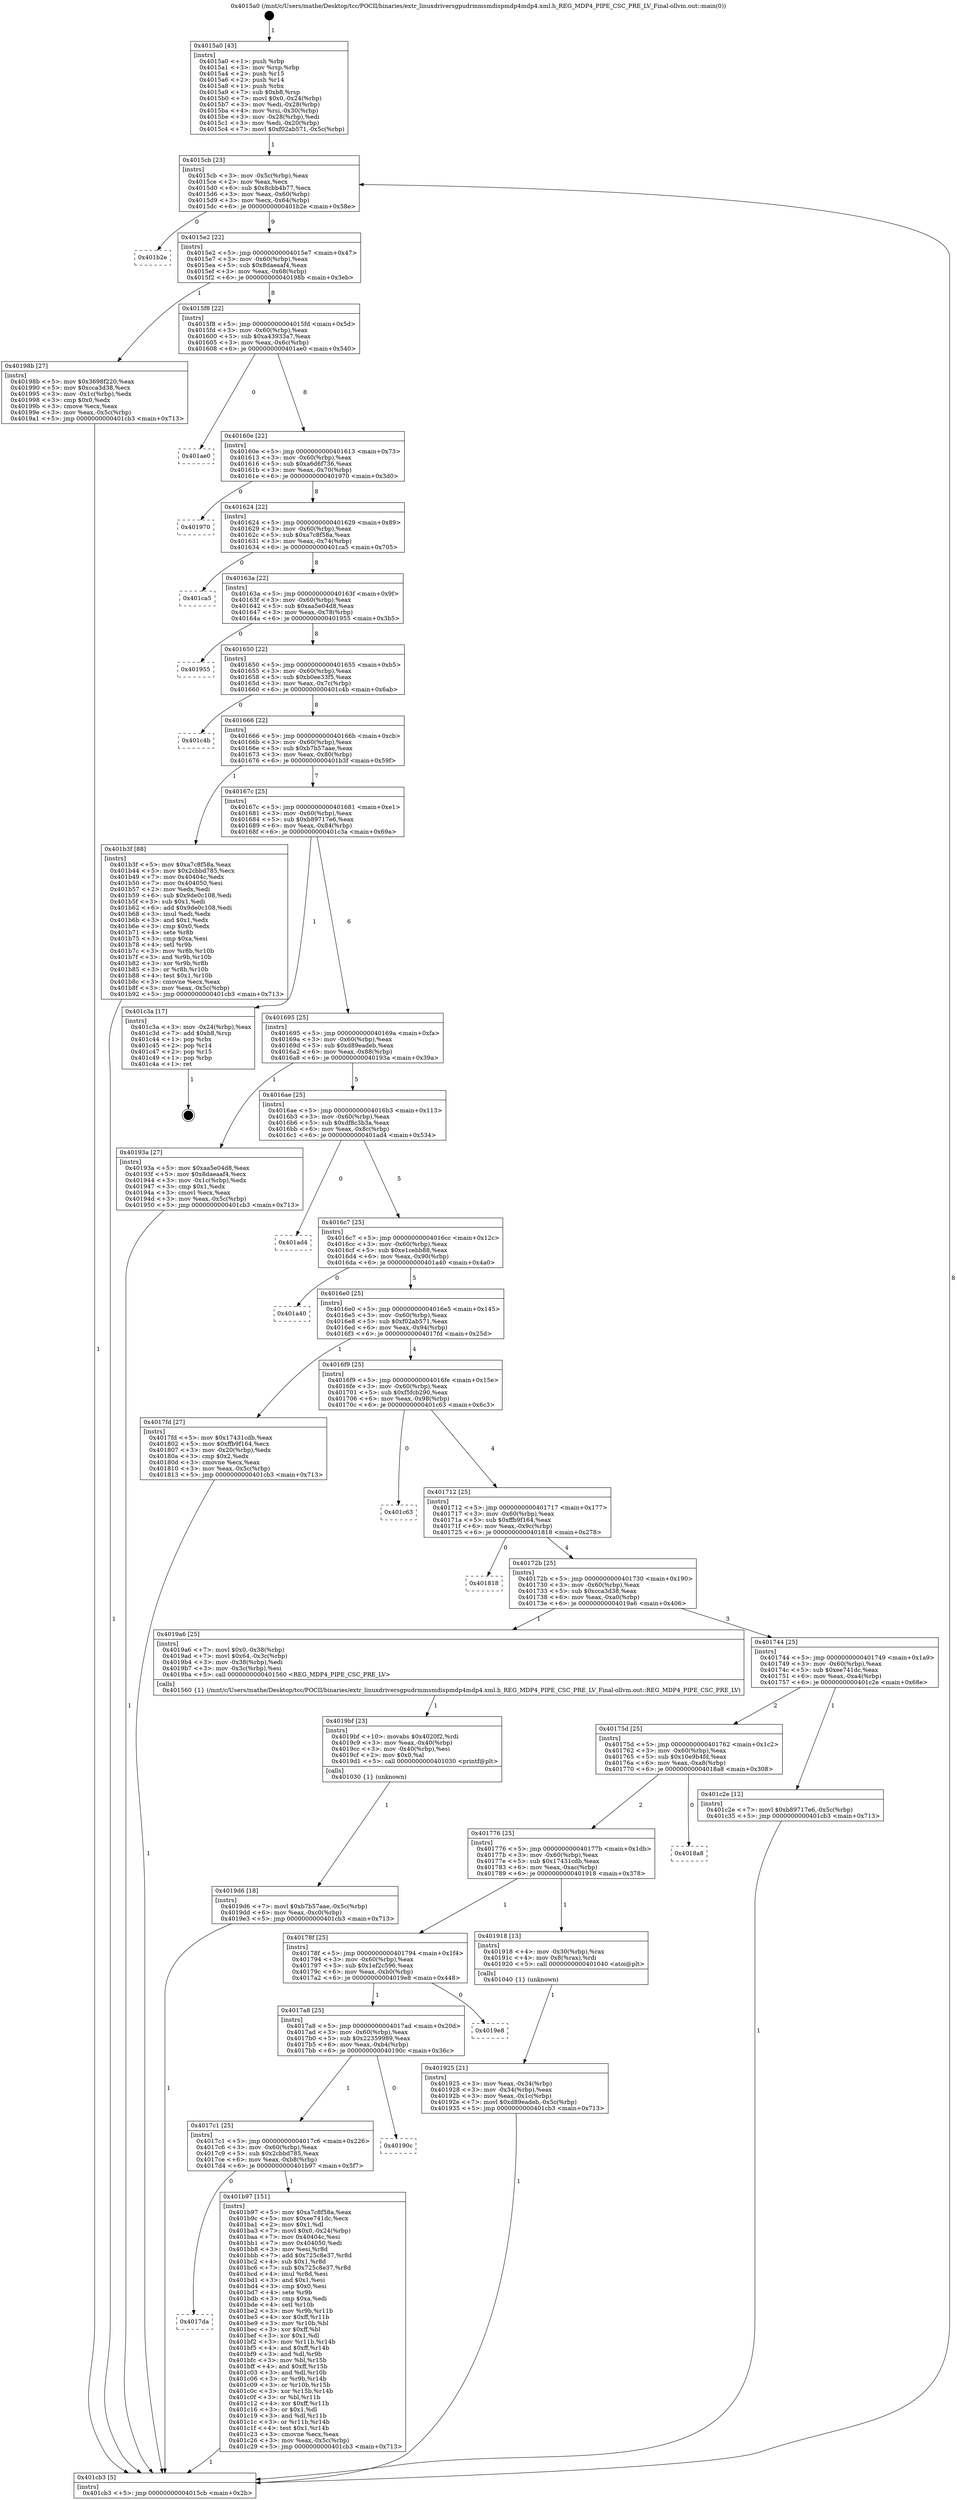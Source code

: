 digraph "0x4015a0" {
  label = "0x4015a0 (/mnt/c/Users/mathe/Desktop/tcc/POCII/binaries/extr_linuxdriversgpudrmmsmdispmdp4mdp4.xml.h_REG_MDP4_PIPE_CSC_PRE_LV_Final-ollvm.out::main(0))"
  labelloc = "t"
  node[shape=record]

  Entry [label="",width=0.3,height=0.3,shape=circle,fillcolor=black,style=filled]
  "0x4015cb" [label="{
     0x4015cb [23]\l
     | [instrs]\l
     &nbsp;&nbsp;0x4015cb \<+3\>: mov -0x5c(%rbp),%eax\l
     &nbsp;&nbsp;0x4015ce \<+2\>: mov %eax,%ecx\l
     &nbsp;&nbsp;0x4015d0 \<+6\>: sub $0x8cbb4b77,%ecx\l
     &nbsp;&nbsp;0x4015d6 \<+3\>: mov %eax,-0x60(%rbp)\l
     &nbsp;&nbsp;0x4015d9 \<+3\>: mov %ecx,-0x64(%rbp)\l
     &nbsp;&nbsp;0x4015dc \<+6\>: je 0000000000401b2e \<main+0x58e\>\l
  }"]
  "0x401b2e" [label="{
     0x401b2e\l
  }", style=dashed]
  "0x4015e2" [label="{
     0x4015e2 [22]\l
     | [instrs]\l
     &nbsp;&nbsp;0x4015e2 \<+5\>: jmp 00000000004015e7 \<main+0x47\>\l
     &nbsp;&nbsp;0x4015e7 \<+3\>: mov -0x60(%rbp),%eax\l
     &nbsp;&nbsp;0x4015ea \<+5\>: sub $0x8daeaaf4,%eax\l
     &nbsp;&nbsp;0x4015ef \<+3\>: mov %eax,-0x68(%rbp)\l
     &nbsp;&nbsp;0x4015f2 \<+6\>: je 000000000040198b \<main+0x3eb\>\l
  }"]
  Exit [label="",width=0.3,height=0.3,shape=circle,fillcolor=black,style=filled,peripheries=2]
  "0x40198b" [label="{
     0x40198b [27]\l
     | [instrs]\l
     &nbsp;&nbsp;0x40198b \<+5\>: mov $0x3698f220,%eax\l
     &nbsp;&nbsp;0x401990 \<+5\>: mov $0xcca3d38,%ecx\l
     &nbsp;&nbsp;0x401995 \<+3\>: mov -0x1c(%rbp),%edx\l
     &nbsp;&nbsp;0x401998 \<+3\>: cmp $0x0,%edx\l
     &nbsp;&nbsp;0x40199b \<+3\>: cmove %ecx,%eax\l
     &nbsp;&nbsp;0x40199e \<+3\>: mov %eax,-0x5c(%rbp)\l
     &nbsp;&nbsp;0x4019a1 \<+5\>: jmp 0000000000401cb3 \<main+0x713\>\l
  }"]
  "0x4015f8" [label="{
     0x4015f8 [22]\l
     | [instrs]\l
     &nbsp;&nbsp;0x4015f8 \<+5\>: jmp 00000000004015fd \<main+0x5d\>\l
     &nbsp;&nbsp;0x4015fd \<+3\>: mov -0x60(%rbp),%eax\l
     &nbsp;&nbsp;0x401600 \<+5\>: sub $0xa43933a7,%eax\l
     &nbsp;&nbsp;0x401605 \<+3\>: mov %eax,-0x6c(%rbp)\l
     &nbsp;&nbsp;0x401608 \<+6\>: je 0000000000401ae0 \<main+0x540\>\l
  }"]
  "0x4017da" [label="{
     0x4017da\l
  }", style=dashed]
  "0x401ae0" [label="{
     0x401ae0\l
  }", style=dashed]
  "0x40160e" [label="{
     0x40160e [22]\l
     | [instrs]\l
     &nbsp;&nbsp;0x40160e \<+5\>: jmp 0000000000401613 \<main+0x73\>\l
     &nbsp;&nbsp;0x401613 \<+3\>: mov -0x60(%rbp),%eax\l
     &nbsp;&nbsp;0x401616 \<+5\>: sub $0xa6d6f736,%eax\l
     &nbsp;&nbsp;0x40161b \<+3\>: mov %eax,-0x70(%rbp)\l
     &nbsp;&nbsp;0x40161e \<+6\>: je 0000000000401970 \<main+0x3d0\>\l
  }"]
  "0x401b97" [label="{
     0x401b97 [151]\l
     | [instrs]\l
     &nbsp;&nbsp;0x401b97 \<+5\>: mov $0xa7c8f58a,%eax\l
     &nbsp;&nbsp;0x401b9c \<+5\>: mov $0xee741dc,%ecx\l
     &nbsp;&nbsp;0x401ba1 \<+2\>: mov $0x1,%dl\l
     &nbsp;&nbsp;0x401ba3 \<+7\>: movl $0x0,-0x24(%rbp)\l
     &nbsp;&nbsp;0x401baa \<+7\>: mov 0x40404c,%esi\l
     &nbsp;&nbsp;0x401bb1 \<+7\>: mov 0x404050,%edi\l
     &nbsp;&nbsp;0x401bb8 \<+3\>: mov %esi,%r8d\l
     &nbsp;&nbsp;0x401bbb \<+7\>: add $0x725c8e37,%r8d\l
     &nbsp;&nbsp;0x401bc2 \<+4\>: sub $0x1,%r8d\l
     &nbsp;&nbsp;0x401bc6 \<+7\>: sub $0x725c8e37,%r8d\l
     &nbsp;&nbsp;0x401bcd \<+4\>: imul %r8d,%esi\l
     &nbsp;&nbsp;0x401bd1 \<+3\>: and $0x1,%esi\l
     &nbsp;&nbsp;0x401bd4 \<+3\>: cmp $0x0,%esi\l
     &nbsp;&nbsp;0x401bd7 \<+4\>: sete %r9b\l
     &nbsp;&nbsp;0x401bdb \<+3\>: cmp $0xa,%edi\l
     &nbsp;&nbsp;0x401bde \<+4\>: setl %r10b\l
     &nbsp;&nbsp;0x401be2 \<+3\>: mov %r9b,%r11b\l
     &nbsp;&nbsp;0x401be5 \<+4\>: xor $0xff,%r11b\l
     &nbsp;&nbsp;0x401be9 \<+3\>: mov %r10b,%bl\l
     &nbsp;&nbsp;0x401bec \<+3\>: xor $0xff,%bl\l
     &nbsp;&nbsp;0x401bef \<+3\>: xor $0x1,%dl\l
     &nbsp;&nbsp;0x401bf2 \<+3\>: mov %r11b,%r14b\l
     &nbsp;&nbsp;0x401bf5 \<+4\>: and $0xff,%r14b\l
     &nbsp;&nbsp;0x401bf9 \<+3\>: and %dl,%r9b\l
     &nbsp;&nbsp;0x401bfc \<+3\>: mov %bl,%r15b\l
     &nbsp;&nbsp;0x401bff \<+4\>: and $0xff,%r15b\l
     &nbsp;&nbsp;0x401c03 \<+3\>: and %dl,%r10b\l
     &nbsp;&nbsp;0x401c06 \<+3\>: or %r9b,%r14b\l
     &nbsp;&nbsp;0x401c09 \<+3\>: or %r10b,%r15b\l
     &nbsp;&nbsp;0x401c0c \<+3\>: xor %r15b,%r14b\l
     &nbsp;&nbsp;0x401c0f \<+3\>: or %bl,%r11b\l
     &nbsp;&nbsp;0x401c12 \<+4\>: xor $0xff,%r11b\l
     &nbsp;&nbsp;0x401c16 \<+3\>: or $0x1,%dl\l
     &nbsp;&nbsp;0x401c19 \<+3\>: and %dl,%r11b\l
     &nbsp;&nbsp;0x401c1c \<+3\>: or %r11b,%r14b\l
     &nbsp;&nbsp;0x401c1f \<+4\>: test $0x1,%r14b\l
     &nbsp;&nbsp;0x401c23 \<+3\>: cmovne %ecx,%eax\l
     &nbsp;&nbsp;0x401c26 \<+3\>: mov %eax,-0x5c(%rbp)\l
     &nbsp;&nbsp;0x401c29 \<+5\>: jmp 0000000000401cb3 \<main+0x713\>\l
  }"]
  "0x401970" [label="{
     0x401970\l
  }", style=dashed]
  "0x401624" [label="{
     0x401624 [22]\l
     | [instrs]\l
     &nbsp;&nbsp;0x401624 \<+5\>: jmp 0000000000401629 \<main+0x89\>\l
     &nbsp;&nbsp;0x401629 \<+3\>: mov -0x60(%rbp),%eax\l
     &nbsp;&nbsp;0x40162c \<+5\>: sub $0xa7c8f58a,%eax\l
     &nbsp;&nbsp;0x401631 \<+3\>: mov %eax,-0x74(%rbp)\l
     &nbsp;&nbsp;0x401634 \<+6\>: je 0000000000401ca5 \<main+0x705\>\l
  }"]
  "0x4017c1" [label="{
     0x4017c1 [25]\l
     | [instrs]\l
     &nbsp;&nbsp;0x4017c1 \<+5\>: jmp 00000000004017c6 \<main+0x226\>\l
     &nbsp;&nbsp;0x4017c6 \<+3\>: mov -0x60(%rbp),%eax\l
     &nbsp;&nbsp;0x4017c9 \<+5\>: sub $0x2cbbd785,%eax\l
     &nbsp;&nbsp;0x4017ce \<+6\>: mov %eax,-0xb8(%rbp)\l
     &nbsp;&nbsp;0x4017d4 \<+6\>: je 0000000000401b97 \<main+0x5f7\>\l
  }"]
  "0x401ca5" [label="{
     0x401ca5\l
  }", style=dashed]
  "0x40163a" [label="{
     0x40163a [22]\l
     | [instrs]\l
     &nbsp;&nbsp;0x40163a \<+5\>: jmp 000000000040163f \<main+0x9f\>\l
     &nbsp;&nbsp;0x40163f \<+3\>: mov -0x60(%rbp),%eax\l
     &nbsp;&nbsp;0x401642 \<+5\>: sub $0xaa5e04d8,%eax\l
     &nbsp;&nbsp;0x401647 \<+3\>: mov %eax,-0x78(%rbp)\l
     &nbsp;&nbsp;0x40164a \<+6\>: je 0000000000401955 \<main+0x3b5\>\l
  }"]
  "0x40190c" [label="{
     0x40190c\l
  }", style=dashed]
  "0x401955" [label="{
     0x401955\l
  }", style=dashed]
  "0x401650" [label="{
     0x401650 [22]\l
     | [instrs]\l
     &nbsp;&nbsp;0x401650 \<+5\>: jmp 0000000000401655 \<main+0xb5\>\l
     &nbsp;&nbsp;0x401655 \<+3\>: mov -0x60(%rbp),%eax\l
     &nbsp;&nbsp;0x401658 \<+5\>: sub $0xb0ee33f5,%eax\l
     &nbsp;&nbsp;0x40165d \<+3\>: mov %eax,-0x7c(%rbp)\l
     &nbsp;&nbsp;0x401660 \<+6\>: je 0000000000401c4b \<main+0x6ab\>\l
  }"]
  "0x4017a8" [label="{
     0x4017a8 [25]\l
     | [instrs]\l
     &nbsp;&nbsp;0x4017a8 \<+5\>: jmp 00000000004017ad \<main+0x20d\>\l
     &nbsp;&nbsp;0x4017ad \<+3\>: mov -0x60(%rbp),%eax\l
     &nbsp;&nbsp;0x4017b0 \<+5\>: sub $0x22359989,%eax\l
     &nbsp;&nbsp;0x4017b5 \<+6\>: mov %eax,-0xb4(%rbp)\l
     &nbsp;&nbsp;0x4017bb \<+6\>: je 000000000040190c \<main+0x36c\>\l
  }"]
  "0x401c4b" [label="{
     0x401c4b\l
  }", style=dashed]
  "0x401666" [label="{
     0x401666 [22]\l
     | [instrs]\l
     &nbsp;&nbsp;0x401666 \<+5\>: jmp 000000000040166b \<main+0xcb\>\l
     &nbsp;&nbsp;0x40166b \<+3\>: mov -0x60(%rbp),%eax\l
     &nbsp;&nbsp;0x40166e \<+5\>: sub $0xb7b57aae,%eax\l
     &nbsp;&nbsp;0x401673 \<+3\>: mov %eax,-0x80(%rbp)\l
     &nbsp;&nbsp;0x401676 \<+6\>: je 0000000000401b3f \<main+0x59f\>\l
  }"]
  "0x4019e8" [label="{
     0x4019e8\l
  }", style=dashed]
  "0x401b3f" [label="{
     0x401b3f [88]\l
     | [instrs]\l
     &nbsp;&nbsp;0x401b3f \<+5\>: mov $0xa7c8f58a,%eax\l
     &nbsp;&nbsp;0x401b44 \<+5\>: mov $0x2cbbd785,%ecx\l
     &nbsp;&nbsp;0x401b49 \<+7\>: mov 0x40404c,%edx\l
     &nbsp;&nbsp;0x401b50 \<+7\>: mov 0x404050,%esi\l
     &nbsp;&nbsp;0x401b57 \<+2\>: mov %edx,%edi\l
     &nbsp;&nbsp;0x401b59 \<+6\>: sub $0x9de0c108,%edi\l
     &nbsp;&nbsp;0x401b5f \<+3\>: sub $0x1,%edi\l
     &nbsp;&nbsp;0x401b62 \<+6\>: add $0x9de0c108,%edi\l
     &nbsp;&nbsp;0x401b68 \<+3\>: imul %edi,%edx\l
     &nbsp;&nbsp;0x401b6b \<+3\>: and $0x1,%edx\l
     &nbsp;&nbsp;0x401b6e \<+3\>: cmp $0x0,%edx\l
     &nbsp;&nbsp;0x401b71 \<+4\>: sete %r8b\l
     &nbsp;&nbsp;0x401b75 \<+3\>: cmp $0xa,%esi\l
     &nbsp;&nbsp;0x401b78 \<+4\>: setl %r9b\l
     &nbsp;&nbsp;0x401b7c \<+3\>: mov %r8b,%r10b\l
     &nbsp;&nbsp;0x401b7f \<+3\>: and %r9b,%r10b\l
     &nbsp;&nbsp;0x401b82 \<+3\>: xor %r9b,%r8b\l
     &nbsp;&nbsp;0x401b85 \<+3\>: or %r8b,%r10b\l
     &nbsp;&nbsp;0x401b88 \<+4\>: test $0x1,%r10b\l
     &nbsp;&nbsp;0x401b8c \<+3\>: cmovne %ecx,%eax\l
     &nbsp;&nbsp;0x401b8f \<+3\>: mov %eax,-0x5c(%rbp)\l
     &nbsp;&nbsp;0x401b92 \<+5\>: jmp 0000000000401cb3 \<main+0x713\>\l
  }"]
  "0x40167c" [label="{
     0x40167c [25]\l
     | [instrs]\l
     &nbsp;&nbsp;0x40167c \<+5\>: jmp 0000000000401681 \<main+0xe1\>\l
     &nbsp;&nbsp;0x401681 \<+3\>: mov -0x60(%rbp),%eax\l
     &nbsp;&nbsp;0x401684 \<+5\>: sub $0xb89717e6,%eax\l
     &nbsp;&nbsp;0x401689 \<+6\>: mov %eax,-0x84(%rbp)\l
     &nbsp;&nbsp;0x40168f \<+6\>: je 0000000000401c3a \<main+0x69a\>\l
  }"]
  "0x4019d6" [label="{
     0x4019d6 [18]\l
     | [instrs]\l
     &nbsp;&nbsp;0x4019d6 \<+7\>: movl $0xb7b57aae,-0x5c(%rbp)\l
     &nbsp;&nbsp;0x4019dd \<+6\>: mov %eax,-0xc0(%rbp)\l
     &nbsp;&nbsp;0x4019e3 \<+5\>: jmp 0000000000401cb3 \<main+0x713\>\l
  }"]
  "0x401c3a" [label="{
     0x401c3a [17]\l
     | [instrs]\l
     &nbsp;&nbsp;0x401c3a \<+3\>: mov -0x24(%rbp),%eax\l
     &nbsp;&nbsp;0x401c3d \<+7\>: add $0xb8,%rsp\l
     &nbsp;&nbsp;0x401c44 \<+1\>: pop %rbx\l
     &nbsp;&nbsp;0x401c45 \<+2\>: pop %r14\l
     &nbsp;&nbsp;0x401c47 \<+2\>: pop %r15\l
     &nbsp;&nbsp;0x401c49 \<+1\>: pop %rbp\l
     &nbsp;&nbsp;0x401c4a \<+1\>: ret\l
  }"]
  "0x401695" [label="{
     0x401695 [25]\l
     | [instrs]\l
     &nbsp;&nbsp;0x401695 \<+5\>: jmp 000000000040169a \<main+0xfa\>\l
     &nbsp;&nbsp;0x40169a \<+3\>: mov -0x60(%rbp),%eax\l
     &nbsp;&nbsp;0x40169d \<+5\>: sub $0xd89eadeb,%eax\l
     &nbsp;&nbsp;0x4016a2 \<+6\>: mov %eax,-0x88(%rbp)\l
     &nbsp;&nbsp;0x4016a8 \<+6\>: je 000000000040193a \<main+0x39a\>\l
  }"]
  "0x4019bf" [label="{
     0x4019bf [23]\l
     | [instrs]\l
     &nbsp;&nbsp;0x4019bf \<+10\>: movabs $0x4020f2,%rdi\l
     &nbsp;&nbsp;0x4019c9 \<+3\>: mov %eax,-0x40(%rbp)\l
     &nbsp;&nbsp;0x4019cc \<+3\>: mov -0x40(%rbp),%esi\l
     &nbsp;&nbsp;0x4019cf \<+2\>: mov $0x0,%al\l
     &nbsp;&nbsp;0x4019d1 \<+5\>: call 0000000000401030 \<printf@plt\>\l
     | [calls]\l
     &nbsp;&nbsp;0x401030 \{1\} (unknown)\l
  }"]
  "0x40193a" [label="{
     0x40193a [27]\l
     | [instrs]\l
     &nbsp;&nbsp;0x40193a \<+5\>: mov $0xaa5e04d8,%eax\l
     &nbsp;&nbsp;0x40193f \<+5\>: mov $0x8daeaaf4,%ecx\l
     &nbsp;&nbsp;0x401944 \<+3\>: mov -0x1c(%rbp),%edx\l
     &nbsp;&nbsp;0x401947 \<+3\>: cmp $0x1,%edx\l
     &nbsp;&nbsp;0x40194a \<+3\>: cmovl %ecx,%eax\l
     &nbsp;&nbsp;0x40194d \<+3\>: mov %eax,-0x5c(%rbp)\l
     &nbsp;&nbsp;0x401950 \<+5\>: jmp 0000000000401cb3 \<main+0x713\>\l
  }"]
  "0x4016ae" [label="{
     0x4016ae [25]\l
     | [instrs]\l
     &nbsp;&nbsp;0x4016ae \<+5\>: jmp 00000000004016b3 \<main+0x113\>\l
     &nbsp;&nbsp;0x4016b3 \<+3\>: mov -0x60(%rbp),%eax\l
     &nbsp;&nbsp;0x4016b6 \<+5\>: sub $0xdf8c3b3a,%eax\l
     &nbsp;&nbsp;0x4016bb \<+6\>: mov %eax,-0x8c(%rbp)\l
     &nbsp;&nbsp;0x4016c1 \<+6\>: je 0000000000401ad4 \<main+0x534\>\l
  }"]
  "0x401925" [label="{
     0x401925 [21]\l
     | [instrs]\l
     &nbsp;&nbsp;0x401925 \<+3\>: mov %eax,-0x34(%rbp)\l
     &nbsp;&nbsp;0x401928 \<+3\>: mov -0x34(%rbp),%eax\l
     &nbsp;&nbsp;0x40192b \<+3\>: mov %eax,-0x1c(%rbp)\l
     &nbsp;&nbsp;0x40192e \<+7\>: movl $0xd89eadeb,-0x5c(%rbp)\l
     &nbsp;&nbsp;0x401935 \<+5\>: jmp 0000000000401cb3 \<main+0x713\>\l
  }"]
  "0x401ad4" [label="{
     0x401ad4\l
  }", style=dashed]
  "0x4016c7" [label="{
     0x4016c7 [25]\l
     | [instrs]\l
     &nbsp;&nbsp;0x4016c7 \<+5\>: jmp 00000000004016cc \<main+0x12c\>\l
     &nbsp;&nbsp;0x4016cc \<+3\>: mov -0x60(%rbp),%eax\l
     &nbsp;&nbsp;0x4016cf \<+5\>: sub $0xe1cebb88,%eax\l
     &nbsp;&nbsp;0x4016d4 \<+6\>: mov %eax,-0x90(%rbp)\l
     &nbsp;&nbsp;0x4016da \<+6\>: je 0000000000401a40 \<main+0x4a0\>\l
  }"]
  "0x40178f" [label="{
     0x40178f [25]\l
     | [instrs]\l
     &nbsp;&nbsp;0x40178f \<+5\>: jmp 0000000000401794 \<main+0x1f4\>\l
     &nbsp;&nbsp;0x401794 \<+3\>: mov -0x60(%rbp),%eax\l
     &nbsp;&nbsp;0x401797 \<+5\>: sub $0x1ef2c596,%eax\l
     &nbsp;&nbsp;0x40179c \<+6\>: mov %eax,-0xb0(%rbp)\l
     &nbsp;&nbsp;0x4017a2 \<+6\>: je 00000000004019e8 \<main+0x448\>\l
  }"]
  "0x401a40" [label="{
     0x401a40\l
  }", style=dashed]
  "0x4016e0" [label="{
     0x4016e0 [25]\l
     | [instrs]\l
     &nbsp;&nbsp;0x4016e0 \<+5\>: jmp 00000000004016e5 \<main+0x145\>\l
     &nbsp;&nbsp;0x4016e5 \<+3\>: mov -0x60(%rbp),%eax\l
     &nbsp;&nbsp;0x4016e8 \<+5\>: sub $0xf02ab571,%eax\l
     &nbsp;&nbsp;0x4016ed \<+6\>: mov %eax,-0x94(%rbp)\l
     &nbsp;&nbsp;0x4016f3 \<+6\>: je 00000000004017fd \<main+0x25d\>\l
  }"]
  "0x401918" [label="{
     0x401918 [13]\l
     | [instrs]\l
     &nbsp;&nbsp;0x401918 \<+4\>: mov -0x30(%rbp),%rax\l
     &nbsp;&nbsp;0x40191c \<+4\>: mov 0x8(%rax),%rdi\l
     &nbsp;&nbsp;0x401920 \<+5\>: call 0000000000401040 \<atoi@plt\>\l
     | [calls]\l
     &nbsp;&nbsp;0x401040 \{1\} (unknown)\l
  }"]
  "0x4017fd" [label="{
     0x4017fd [27]\l
     | [instrs]\l
     &nbsp;&nbsp;0x4017fd \<+5\>: mov $0x17431cdb,%eax\l
     &nbsp;&nbsp;0x401802 \<+5\>: mov $0xffb9f164,%ecx\l
     &nbsp;&nbsp;0x401807 \<+3\>: mov -0x20(%rbp),%edx\l
     &nbsp;&nbsp;0x40180a \<+3\>: cmp $0x2,%edx\l
     &nbsp;&nbsp;0x40180d \<+3\>: cmovne %ecx,%eax\l
     &nbsp;&nbsp;0x401810 \<+3\>: mov %eax,-0x5c(%rbp)\l
     &nbsp;&nbsp;0x401813 \<+5\>: jmp 0000000000401cb3 \<main+0x713\>\l
  }"]
  "0x4016f9" [label="{
     0x4016f9 [25]\l
     | [instrs]\l
     &nbsp;&nbsp;0x4016f9 \<+5\>: jmp 00000000004016fe \<main+0x15e\>\l
     &nbsp;&nbsp;0x4016fe \<+3\>: mov -0x60(%rbp),%eax\l
     &nbsp;&nbsp;0x401701 \<+5\>: sub $0xf5fcb290,%eax\l
     &nbsp;&nbsp;0x401706 \<+6\>: mov %eax,-0x98(%rbp)\l
     &nbsp;&nbsp;0x40170c \<+6\>: je 0000000000401c63 \<main+0x6c3\>\l
  }"]
  "0x401cb3" [label="{
     0x401cb3 [5]\l
     | [instrs]\l
     &nbsp;&nbsp;0x401cb3 \<+5\>: jmp 00000000004015cb \<main+0x2b\>\l
  }"]
  "0x4015a0" [label="{
     0x4015a0 [43]\l
     | [instrs]\l
     &nbsp;&nbsp;0x4015a0 \<+1\>: push %rbp\l
     &nbsp;&nbsp;0x4015a1 \<+3\>: mov %rsp,%rbp\l
     &nbsp;&nbsp;0x4015a4 \<+2\>: push %r15\l
     &nbsp;&nbsp;0x4015a6 \<+2\>: push %r14\l
     &nbsp;&nbsp;0x4015a8 \<+1\>: push %rbx\l
     &nbsp;&nbsp;0x4015a9 \<+7\>: sub $0xb8,%rsp\l
     &nbsp;&nbsp;0x4015b0 \<+7\>: movl $0x0,-0x24(%rbp)\l
     &nbsp;&nbsp;0x4015b7 \<+3\>: mov %edi,-0x28(%rbp)\l
     &nbsp;&nbsp;0x4015ba \<+4\>: mov %rsi,-0x30(%rbp)\l
     &nbsp;&nbsp;0x4015be \<+3\>: mov -0x28(%rbp),%edi\l
     &nbsp;&nbsp;0x4015c1 \<+3\>: mov %edi,-0x20(%rbp)\l
     &nbsp;&nbsp;0x4015c4 \<+7\>: movl $0xf02ab571,-0x5c(%rbp)\l
  }"]
  "0x401776" [label="{
     0x401776 [25]\l
     | [instrs]\l
     &nbsp;&nbsp;0x401776 \<+5\>: jmp 000000000040177b \<main+0x1db\>\l
     &nbsp;&nbsp;0x40177b \<+3\>: mov -0x60(%rbp),%eax\l
     &nbsp;&nbsp;0x40177e \<+5\>: sub $0x17431cdb,%eax\l
     &nbsp;&nbsp;0x401783 \<+6\>: mov %eax,-0xac(%rbp)\l
     &nbsp;&nbsp;0x401789 \<+6\>: je 0000000000401918 \<main+0x378\>\l
  }"]
  "0x401c63" [label="{
     0x401c63\l
  }", style=dashed]
  "0x401712" [label="{
     0x401712 [25]\l
     | [instrs]\l
     &nbsp;&nbsp;0x401712 \<+5\>: jmp 0000000000401717 \<main+0x177\>\l
     &nbsp;&nbsp;0x401717 \<+3\>: mov -0x60(%rbp),%eax\l
     &nbsp;&nbsp;0x40171a \<+5\>: sub $0xffb9f164,%eax\l
     &nbsp;&nbsp;0x40171f \<+6\>: mov %eax,-0x9c(%rbp)\l
     &nbsp;&nbsp;0x401725 \<+6\>: je 0000000000401818 \<main+0x278\>\l
  }"]
  "0x4018a8" [label="{
     0x4018a8\l
  }", style=dashed]
  "0x401818" [label="{
     0x401818\l
  }", style=dashed]
  "0x40172b" [label="{
     0x40172b [25]\l
     | [instrs]\l
     &nbsp;&nbsp;0x40172b \<+5\>: jmp 0000000000401730 \<main+0x190\>\l
     &nbsp;&nbsp;0x401730 \<+3\>: mov -0x60(%rbp),%eax\l
     &nbsp;&nbsp;0x401733 \<+5\>: sub $0xcca3d38,%eax\l
     &nbsp;&nbsp;0x401738 \<+6\>: mov %eax,-0xa0(%rbp)\l
     &nbsp;&nbsp;0x40173e \<+6\>: je 00000000004019a6 \<main+0x406\>\l
  }"]
  "0x40175d" [label="{
     0x40175d [25]\l
     | [instrs]\l
     &nbsp;&nbsp;0x40175d \<+5\>: jmp 0000000000401762 \<main+0x1c2\>\l
     &nbsp;&nbsp;0x401762 \<+3\>: mov -0x60(%rbp),%eax\l
     &nbsp;&nbsp;0x401765 \<+5\>: sub $0x10e9b4fd,%eax\l
     &nbsp;&nbsp;0x40176a \<+6\>: mov %eax,-0xa8(%rbp)\l
     &nbsp;&nbsp;0x401770 \<+6\>: je 00000000004018a8 \<main+0x308\>\l
  }"]
  "0x4019a6" [label="{
     0x4019a6 [25]\l
     | [instrs]\l
     &nbsp;&nbsp;0x4019a6 \<+7\>: movl $0x0,-0x38(%rbp)\l
     &nbsp;&nbsp;0x4019ad \<+7\>: movl $0x64,-0x3c(%rbp)\l
     &nbsp;&nbsp;0x4019b4 \<+3\>: mov -0x38(%rbp),%edi\l
     &nbsp;&nbsp;0x4019b7 \<+3\>: mov -0x3c(%rbp),%esi\l
     &nbsp;&nbsp;0x4019ba \<+5\>: call 0000000000401560 \<REG_MDP4_PIPE_CSC_PRE_LV\>\l
     | [calls]\l
     &nbsp;&nbsp;0x401560 \{1\} (/mnt/c/Users/mathe/Desktop/tcc/POCII/binaries/extr_linuxdriversgpudrmmsmdispmdp4mdp4.xml.h_REG_MDP4_PIPE_CSC_PRE_LV_Final-ollvm.out::REG_MDP4_PIPE_CSC_PRE_LV)\l
  }"]
  "0x401744" [label="{
     0x401744 [25]\l
     | [instrs]\l
     &nbsp;&nbsp;0x401744 \<+5\>: jmp 0000000000401749 \<main+0x1a9\>\l
     &nbsp;&nbsp;0x401749 \<+3\>: mov -0x60(%rbp),%eax\l
     &nbsp;&nbsp;0x40174c \<+5\>: sub $0xee741dc,%eax\l
     &nbsp;&nbsp;0x401751 \<+6\>: mov %eax,-0xa4(%rbp)\l
     &nbsp;&nbsp;0x401757 \<+6\>: je 0000000000401c2e \<main+0x68e\>\l
  }"]
  "0x401c2e" [label="{
     0x401c2e [12]\l
     | [instrs]\l
     &nbsp;&nbsp;0x401c2e \<+7\>: movl $0xb89717e6,-0x5c(%rbp)\l
     &nbsp;&nbsp;0x401c35 \<+5\>: jmp 0000000000401cb3 \<main+0x713\>\l
  }"]
  Entry -> "0x4015a0" [label=" 1"]
  "0x4015cb" -> "0x401b2e" [label=" 0"]
  "0x4015cb" -> "0x4015e2" [label=" 9"]
  "0x401c3a" -> Exit [label=" 1"]
  "0x4015e2" -> "0x40198b" [label=" 1"]
  "0x4015e2" -> "0x4015f8" [label=" 8"]
  "0x401c2e" -> "0x401cb3" [label=" 1"]
  "0x4015f8" -> "0x401ae0" [label=" 0"]
  "0x4015f8" -> "0x40160e" [label=" 8"]
  "0x401b97" -> "0x401cb3" [label=" 1"]
  "0x40160e" -> "0x401970" [label=" 0"]
  "0x40160e" -> "0x401624" [label=" 8"]
  "0x4017c1" -> "0x4017da" [label=" 0"]
  "0x401624" -> "0x401ca5" [label=" 0"]
  "0x401624" -> "0x40163a" [label=" 8"]
  "0x4017c1" -> "0x401b97" [label=" 1"]
  "0x40163a" -> "0x401955" [label=" 0"]
  "0x40163a" -> "0x401650" [label=" 8"]
  "0x4017a8" -> "0x4017c1" [label=" 1"]
  "0x401650" -> "0x401c4b" [label=" 0"]
  "0x401650" -> "0x401666" [label=" 8"]
  "0x4017a8" -> "0x40190c" [label=" 0"]
  "0x401666" -> "0x401b3f" [label=" 1"]
  "0x401666" -> "0x40167c" [label=" 7"]
  "0x40178f" -> "0x4017a8" [label=" 1"]
  "0x40167c" -> "0x401c3a" [label=" 1"]
  "0x40167c" -> "0x401695" [label=" 6"]
  "0x40178f" -> "0x4019e8" [label=" 0"]
  "0x401695" -> "0x40193a" [label=" 1"]
  "0x401695" -> "0x4016ae" [label=" 5"]
  "0x401b3f" -> "0x401cb3" [label=" 1"]
  "0x4016ae" -> "0x401ad4" [label=" 0"]
  "0x4016ae" -> "0x4016c7" [label=" 5"]
  "0x4019d6" -> "0x401cb3" [label=" 1"]
  "0x4016c7" -> "0x401a40" [label=" 0"]
  "0x4016c7" -> "0x4016e0" [label=" 5"]
  "0x4019bf" -> "0x4019d6" [label=" 1"]
  "0x4016e0" -> "0x4017fd" [label=" 1"]
  "0x4016e0" -> "0x4016f9" [label=" 4"]
  "0x4017fd" -> "0x401cb3" [label=" 1"]
  "0x4015a0" -> "0x4015cb" [label=" 1"]
  "0x401cb3" -> "0x4015cb" [label=" 8"]
  "0x4019a6" -> "0x4019bf" [label=" 1"]
  "0x4016f9" -> "0x401c63" [label=" 0"]
  "0x4016f9" -> "0x401712" [label=" 4"]
  "0x40193a" -> "0x401cb3" [label=" 1"]
  "0x401712" -> "0x401818" [label=" 0"]
  "0x401712" -> "0x40172b" [label=" 4"]
  "0x401925" -> "0x401cb3" [label=" 1"]
  "0x40172b" -> "0x4019a6" [label=" 1"]
  "0x40172b" -> "0x401744" [label=" 3"]
  "0x401776" -> "0x40178f" [label=" 1"]
  "0x401744" -> "0x401c2e" [label=" 1"]
  "0x401744" -> "0x40175d" [label=" 2"]
  "0x401918" -> "0x401925" [label=" 1"]
  "0x40175d" -> "0x4018a8" [label=" 0"]
  "0x40175d" -> "0x401776" [label=" 2"]
  "0x40198b" -> "0x401cb3" [label=" 1"]
  "0x401776" -> "0x401918" [label=" 1"]
}
